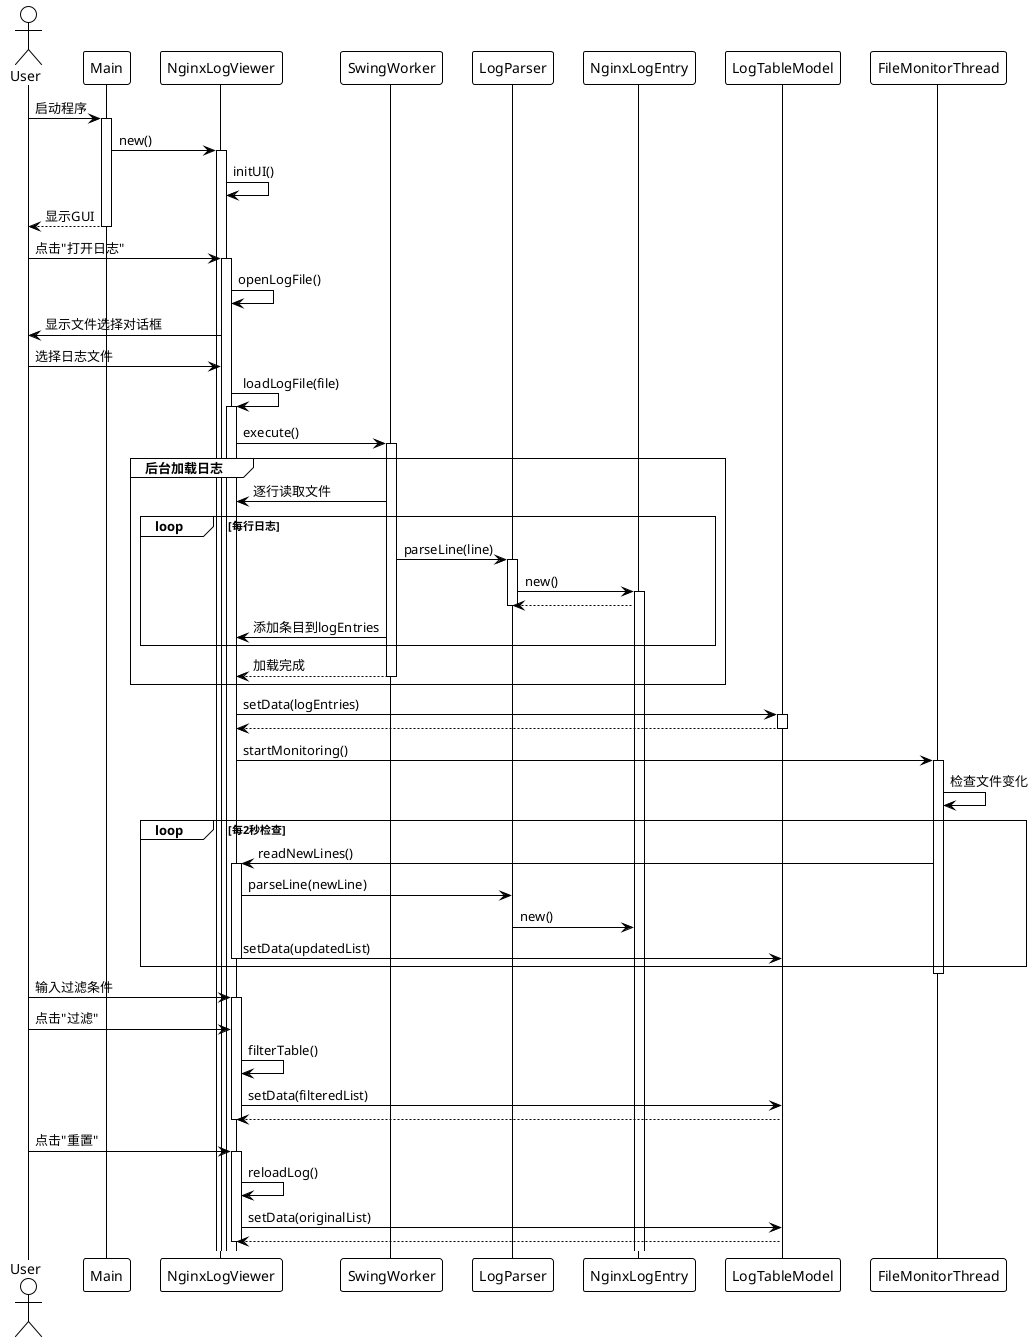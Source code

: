 @startuml test
!theme plain

actor User as user
participant Main
participant NginxLogViewer
participant SwingWorker
participant LogParser
participant NginxLogEntry
participant LogTableModel
participant FileMonitorThread

user -> Main: 启动程序
activate Main
Main -> NginxLogViewer: new()
activate NginxLogViewer
NginxLogViewer -> NginxLogViewer: initUI()
Main --> user: 显示GUI
deactivate Main

user -> NginxLogViewer: 点击"打开日志"
activate NginxLogViewer
NginxLogViewer -> NginxLogViewer: openLogFile()
NginxLogViewer -> user: 显示文件选择对话框
user -> NginxLogViewer: 选择日志文件
NginxLogViewer -> NginxLogViewer: loadLogFile(file)
activate NginxLogViewer
NginxLogViewer -> SwingWorker: execute()
activate SwingWorker

group 后台加载日志
SwingWorker -> NginxLogViewer: 逐行读取文件
loop 每行日志
SwingWorker -> LogParser: parseLine(line)
activate LogParser
LogParser -> NginxLogEntry: new()
activate NginxLogEntry
LogParser <-- NginxLogEntry
deactivate LogParser
SwingWorker -> NginxLogViewer: 添加条目到logEntries
end
SwingWorker --> NginxLogViewer: 加载完成
deactivate SwingWorker
end

NginxLogViewer -> LogTableModel: setData(logEntries)
activate LogTableModel
LogTableModel --> NginxLogViewer
deactivate LogTableModel

NginxLogViewer -> FileMonitorThread: startMonitoring()
activate FileMonitorThread
FileMonitorThread -> FileMonitorThread: 检查文件变化
loop 每2秒检查
FileMonitorThread -> NginxLogViewer: readNewLines()
activate NginxLogViewer
NginxLogViewer -> LogParser: parseLine(newLine)
LogParser -> NginxLogEntry: new()
NginxLogViewer -> LogTableModel: setData(updatedList)
deactivate NginxLogViewer
end
deactivate FileMonitorThread

user -> NginxLogViewer: 输入过滤条件
activate NginxLogViewer
user -> NginxLogViewer: 点击"过滤"
NginxLogViewer -> NginxLogViewer: filterTable()
NginxLogViewer -> LogTableModel: setData(filteredList)
LogTableModel --> NginxLogViewer
deactivate NginxLogViewer

user -> NginxLogViewer: 点击"重置"
activate NginxLogViewer
NginxLogViewer -> NginxLogViewer: reloadLog()
NginxLogViewer -> LogTableModel: setData(originalList)
LogTableModel --> NginxLogViewer
deactivate NginxLogViewer

@enduml